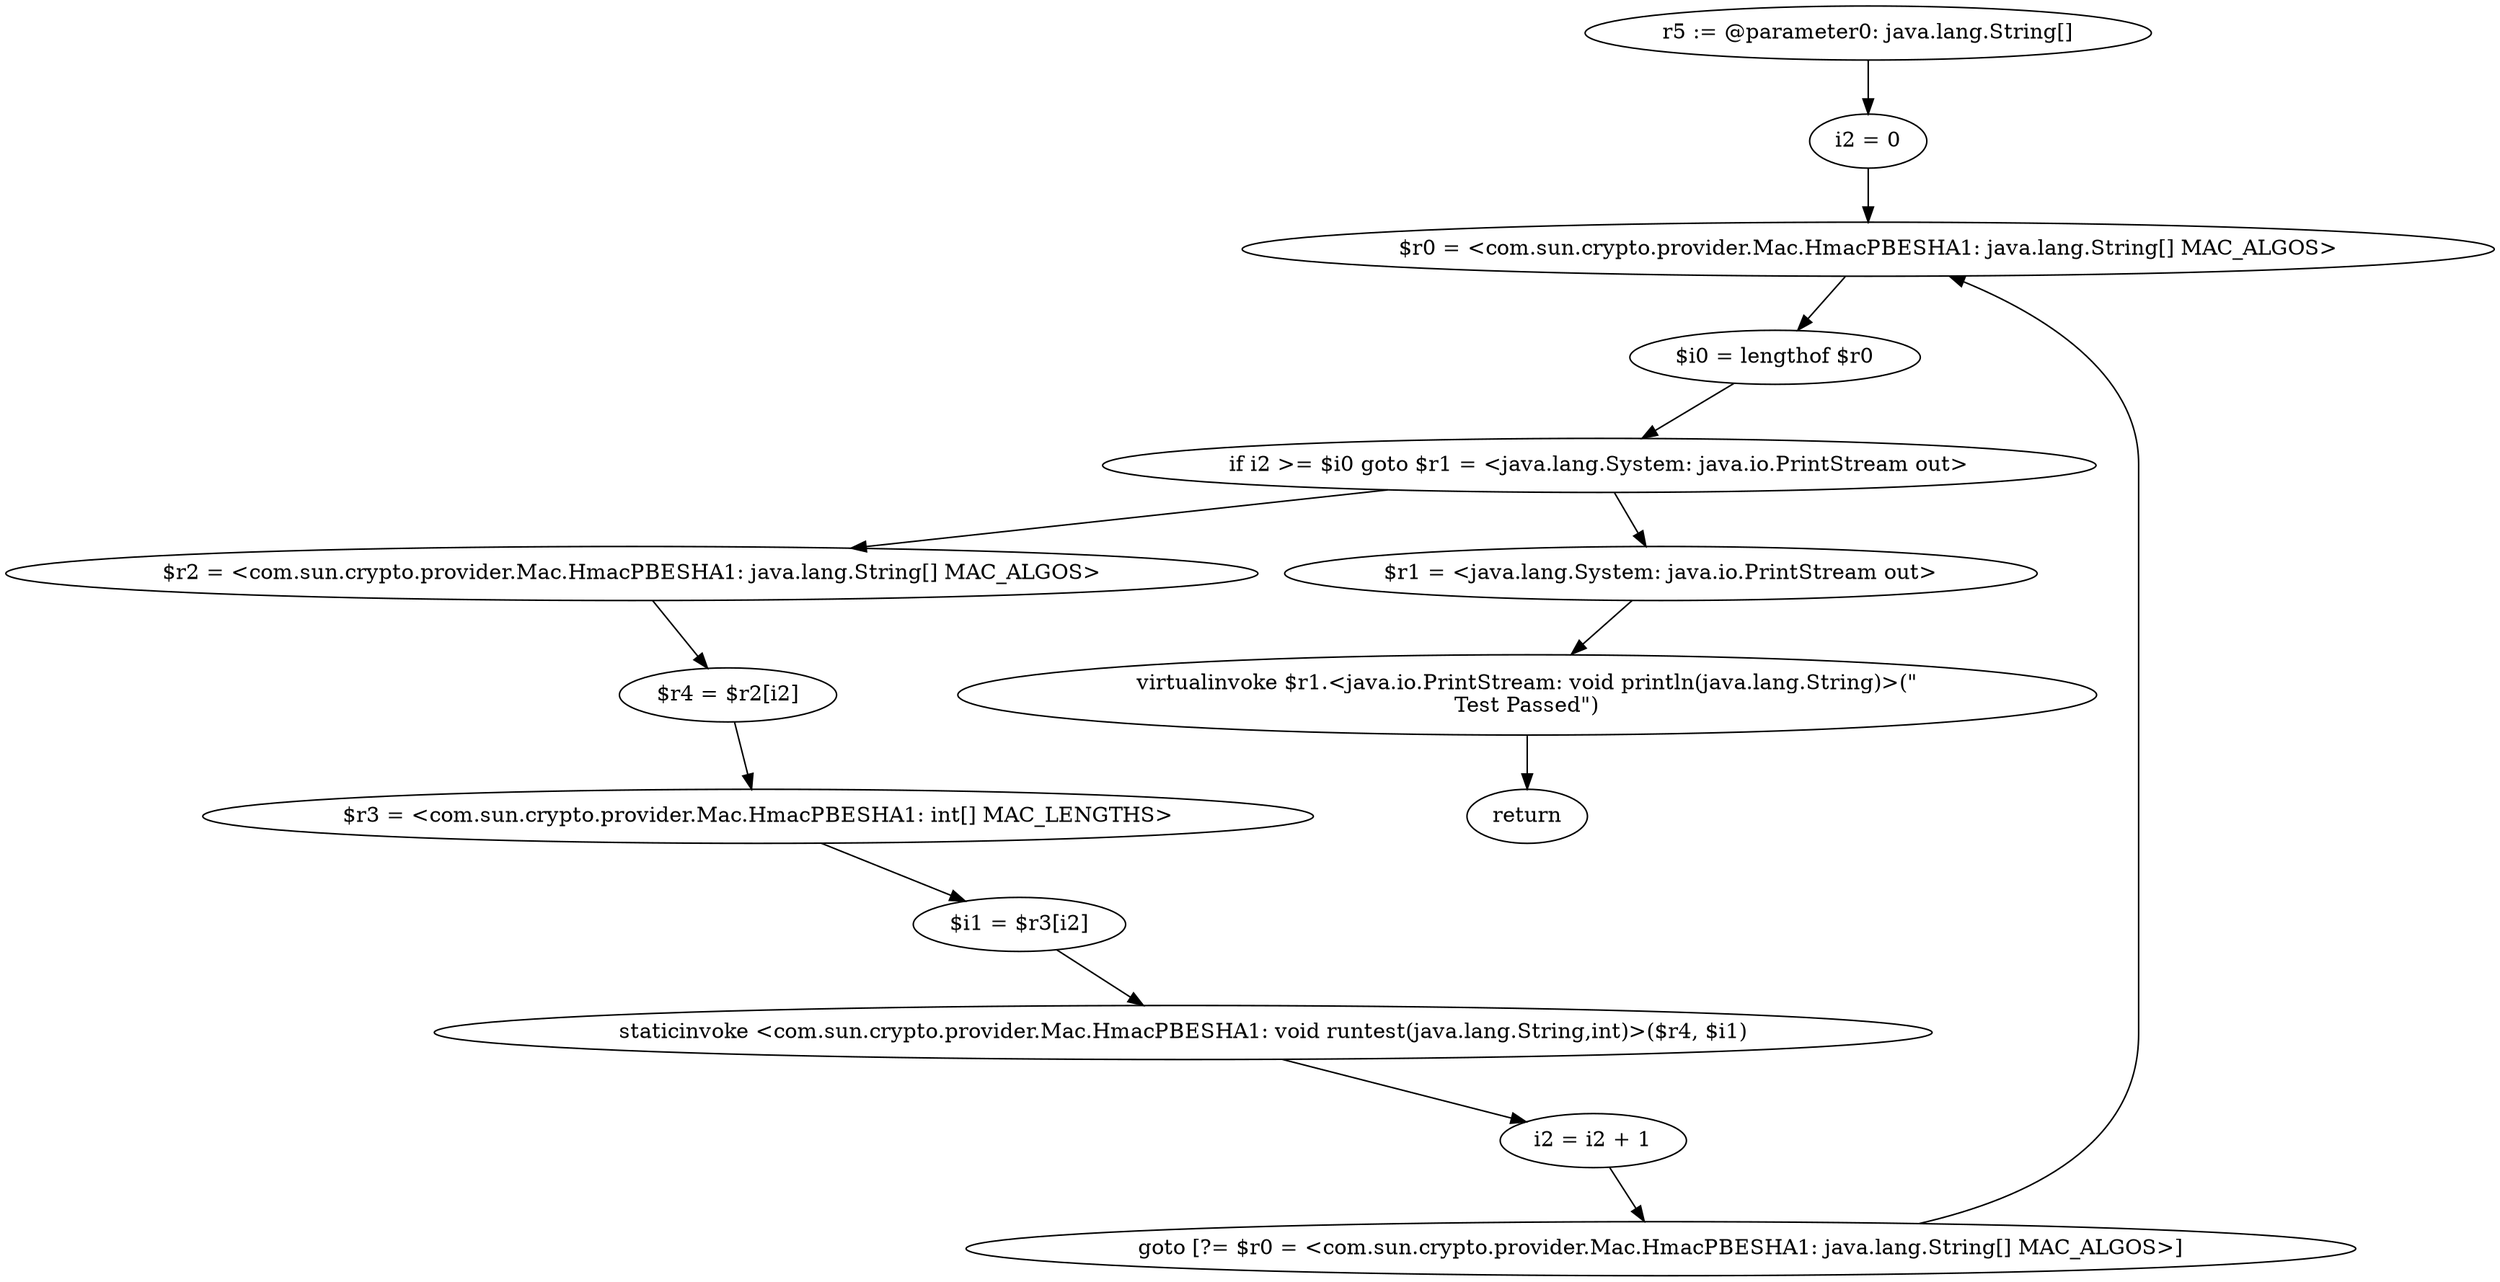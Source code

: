 digraph "unitGraph" {
    "r5 := @parameter0: java.lang.String[]"
    "i2 = 0"
    "$r0 = <com.sun.crypto.provider.Mac.HmacPBESHA1: java.lang.String[] MAC_ALGOS>"
    "$i0 = lengthof $r0"
    "if i2 >= $i0 goto $r1 = <java.lang.System: java.io.PrintStream out>"
    "$r2 = <com.sun.crypto.provider.Mac.HmacPBESHA1: java.lang.String[] MAC_ALGOS>"
    "$r4 = $r2[i2]"
    "$r3 = <com.sun.crypto.provider.Mac.HmacPBESHA1: int[] MAC_LENGTHS>"
    "$i1 = $r3[i2]"
    "staticinvoke <com.sun.crypto.provider.Mac.HmacPBESHA1: void runtest(java.lang.String,int)>($r4, $i1)"
    "i2 = i2 + 1"
    "goto [?= $r0 = <com.sun.crypto.provider.Mac.HmacPBESHA1: java.lang.String[] MAC_ALGOS>]"
    "$r1 = <java.lang.System: java.io.PrintStream out>"
    "virtualinvoke $r1.<java.io.PrintStream: void println(java.lang.String)>(\"\nTest Passed\")"
    "return"
    "r5 := @parameter0: java.lang.String[]"->"i2 = 0";
    "i2 = 0"->"$r0 = <com.sun.crypto.provider.Mac.HmacPBESHA1: java.lang.String[] MAC_ALGOS>";
    "$r0 = <com.sun.crypto.provider.Mac.HmacPBESHA1: java.lang.String[] MAC_ALGOS>"->"$i0 = lengthof $r0";
    "$i0 = lengthof $r0"->"if i2 >= $i0 goto $r1 = <java.lang.System: java.io.PrintStream out>";
    "if i2 >= $i0 goto $r1 = <java.lang.System: java.io.PrintStream out>"->"$r2 = <com.sun.crypto.provider.Mac.HmacPBESHA1: java.lang.String[] MAC_ALGOS>";
    "if i2 >= $i0 goto $r1 = <java.lang.System: java.io.PrintStream out>"->"$r1 = <java.lang.System: java.io.PrintStream out>";
    "$r2 = <com.sun.crypto.provider.Mac.HmacPBESHA1: java.lang.String[] MAC_ALGOS>"->"$r4 = $r2[i2]";
    "$r4 = $r2[i2]"->"$r3 = <com.sun.crypto.provider.Mac.HmacPBESHA1: int[] MAC_LENGTHS>";
    "$r3 = <com.sun.crypto.provider.Mac.HmacPBESHA1: int[] MAC_LENGTHS>"->"$i1 = $r3[i2]";
    "$i1 = $r3[i2]"->"staticinvoke <com.sun.crypto.provider.Mac.HmacPBESHA1: void runtest(java.lang.String,int)>($r4, $i1)";
    "staticinvoke <com.sun.crypto.provider.Mac.HmacPBESHA1: void runtest(java.lang.String,int)>($r4, $i1)"->"i2 = i2 + 1";
    "i2 = i2 + 1"->"goto [?= $r0 = <com.sun.crypto.provider.Mac.HmacPBESHA1: java.lang.String[] MAC_ALGOS>]";
    "goto [?= $r0 = <com.sun.crypto.provider.Mac.HmacPBESHA1: java.lang.String[] MAC_ALGOS>]"->"$r0 = <com.sun.crypto.provider.Mac.HmacPBESHA1: java.lang.String[] MAC_ALGOS>";
    "$r1 = <java.lang.System: java.io.PrintStream out>"->"virtualinvoke $r1.<java.io.PrintStream: void println(java.lang.String)>(\"\nTest Passed\")";
    "virtualinvoke $r1.<java.io.PrintStream: void println(java.lang.String)>(\"\nTest Passed\")"->"return";
}
